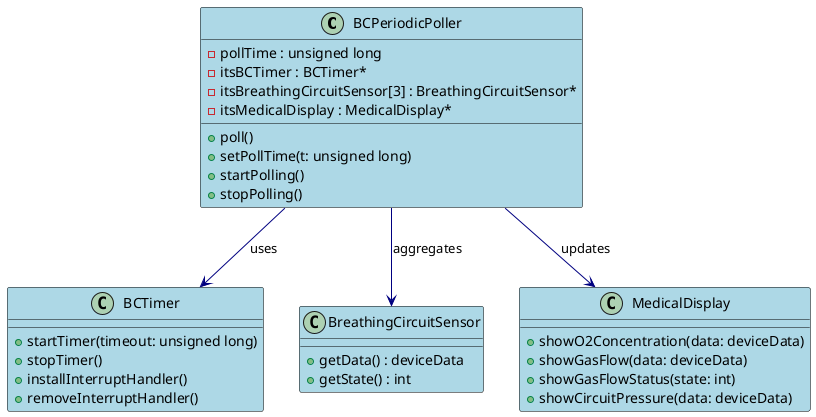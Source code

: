 @startuml PollingPattern_ClassDiagram

skinparam class {
    BackgroundColor LightBlue
    ArrowColor Navy
    BorderColor Black
}

class BCPeriodicPoller {
    - pollTime : unsigned long
    - itsBCTimer : BCTimer*
    - itsBreathingCircuitSensor[3] : BreathingCircuitSensor*
    - itsMedicalDisplay : MedicalDisplay*
    + poll()
    + setPollTime(t: unsigned long)
    + startPolling()
    + stopPolling()
}

class BCTimer {
    + startTimer(timeout: unsigned long)
    + stopTimer()
    + installInterruptHandler()
    + removeInterruptHandler()
}

class BreathingCircuitSensor {
    + getData() : deviceData
    + getState() : int
}

class MedicalDisplay {
    + showO2Concentration(data: deviceData)
    + showGasFlow(data: deviceData)
    + showGasFlowStatus(state: int)
    + showCircuitPressure(data: deviceData)
}

BCPeriodicPoller --> BCTimer : uses
BCPeriodicPoller --> BreathingCircuitSensor : aggregates
BCPeriodicPoller --> MedicalDisplay : updates

@enduml
